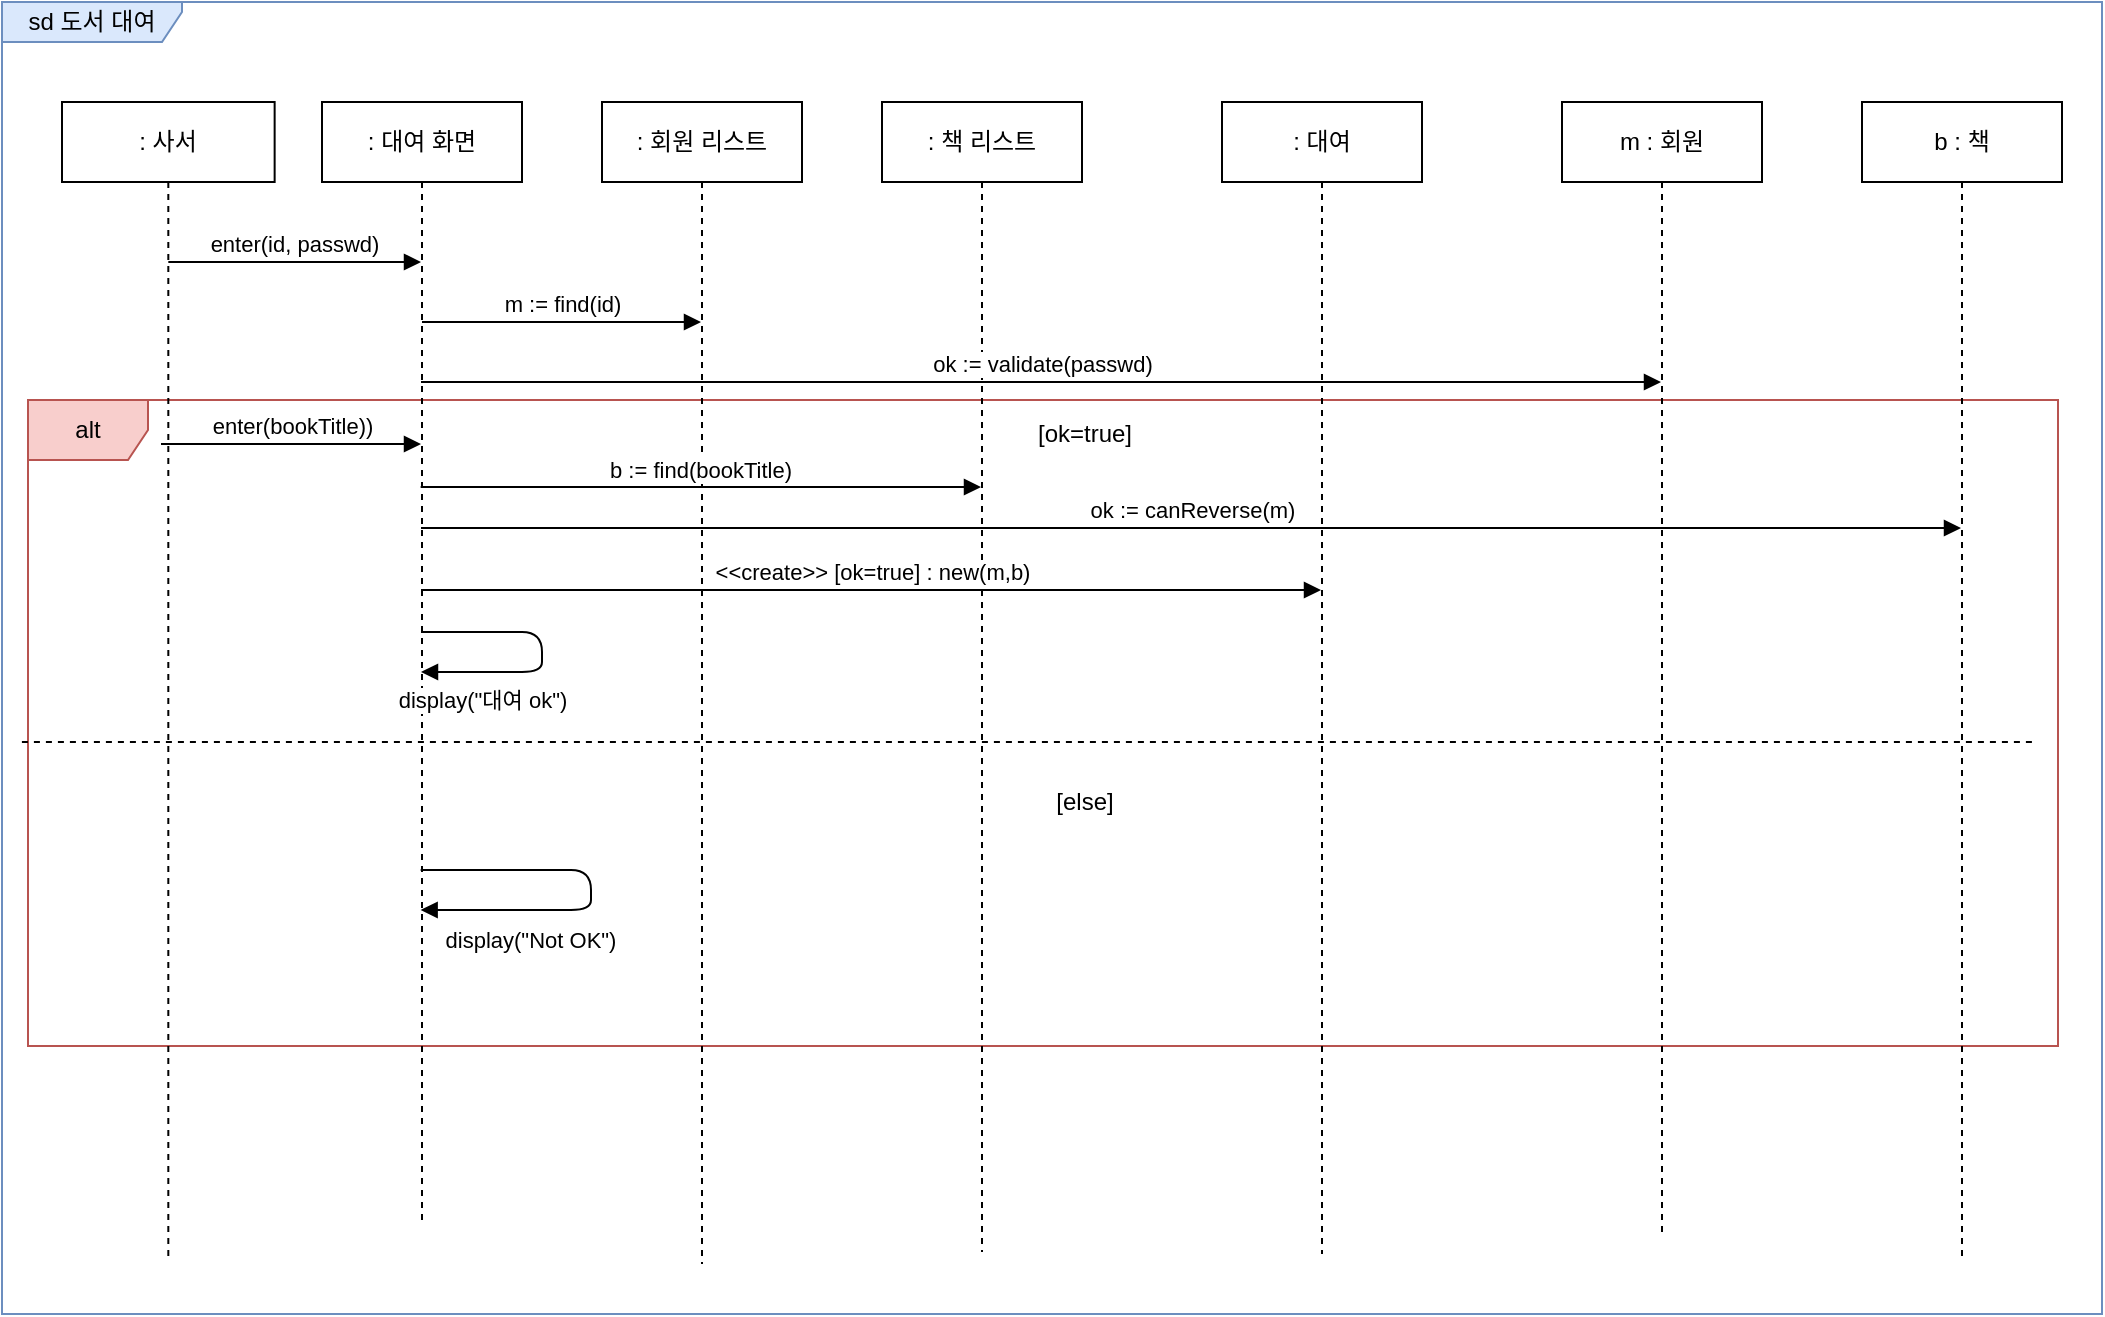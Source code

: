 <mxfile version="14.4.3" type="device"><diagram id="xjo-cmTGhSLS6a9NaMhr" name="페이지-1"><mxGraphModel dx="1863" dy="846" grid="0" gridSize="10" guides="1" tooltips="1" connect="1" arrows="1" fold="1" page="0" pageScale="1" pageWidth="827" pageHeight="1169" math="0" shadow="0"><root><mxCell id="0"/><mxCell id="1" parent="0"/><mxCell id="wlKha1ADkZq0OzP-Uf5L-2" value="sd 도서 대여" style="shape=umlFrame;whiteSpace=wrap;html=1;width=90;height=20;fillColor=#dae8fc;strokeColor=#6c8ebf;" parent="1" vertex="1"><mxGeometry x="-60" y="120" width="1050" height="656" as="geometry"/></mxCell><mxCell id="wlKha1ADkZq0OzP-Uf5L-19" value="alt" style="shape=umlFrame;whiteSpace=wrap;html=1;fillColor=#f8cecc;strokeColor=#b85450;" parent="1" vertex="1"><mxGeometry x="-47" y="319" width="1015" height="323" as="geometry"/></mxCell><mxCell id="wlKha1ADkZq0OzP-Uf5L-4" value=": 사서" style="shape=umlLifeline;perimeter=lifelinePerimeter;whiteSpace=wrap;html=1;container=1;collapsible=0;recursiveResize=0;outlineConnect=0;" parent="1" vertex="1"><mxGeometry x="-30" y="170" width="106.32" height="578" as="geometry"/></mxCell><mxCell id="wlKha1ADkZq0OzP-Uf5L-5" value=": 대여 화면" style="shape=umlLifeline;perimeter=lifelinePerimeter;whiteSpace=wrap;html=1;container=1;collapsible=0;recursiveResize=0;outlineConnect=0;" parent="1" vertex="1"><mxGeometry x="100" y="170" width="100" height="559" as="geometry"/></mxCell><mxCell id="wlKha1ADkZq0OzP-Uf5L-6" value=": 회원 리스트" style="shape=umlLifeline;perimeter=lifelinePerimeter;whiteSpace=wrap;html=1;container=1;collapsible=0;recursiveResize=0;outlineConnect=0;" parent="1" vertex="1"><mxGeometry x="240" y="170" width="100" height="581" as="geometry"/></mxCell><mxCell id="wlKha1ADkZq0OzP-Uf5L-7" value=": 책 리스트" style="shape=umlLifeline;perimeter=lifelinePerimeter;whiteSpace=wrap;html=1;container=1;collapsible=0;recursiveResize=0;outlineConnect=0;" parent="1" vertex="1"><mxGeometry x="380" y="170" width="100" height="575" as="geometry"/></mxCell><mxCell id="wlKha1ADkZq0OzP-Uf5L-8" value=": 대여" style="shape=umlLifeline;perimeter=lifelinePerimeter;whiteSpace=wrap;html=1;container=1;collapsible=0;recursiveResize=0;outlineConnect=0;" parent="1" vertex="1"><mxGeometry x="550" y="170" width="100" height="576" as="geometry"/></mxCell><mxCell id="wlKha1ADkZq0OzP-Uf5L-9" value="m : 회원" style="shape=umlLifeline;perimeter=lifelinePerimeter;whiteSpace=wrap;html=1;container=1;collapsible=0;recursiveResize=0;outlineConnect=0;" parent="1" vertex="1"><mxGeometry x="720" y="170" width="100" height="568" as="geometry"/></mxCell><mxCell id="wlKha1ADkZq0OzP-Uf5L-10" value="b : 책" style="shape=umlLifeline;perimeter=lifelinePerimeter;whiteSpace=wrap;html=1;container=1;collapsible=0;recursiveResize=0;outlineConnect=0;" parent="1" vertex="1"><mxGeometry x="870" y="170" width="100" height="577" as="geometry"/></mxCell><mxCell id="wlKha1ADkZq0OzP-Uf5L-11" value="enter(id, passwd)" style="html=1;verticalAlign=bottom;endArrow=block;" parent="1" source="wlKha1ADkZq0OzP-Uf5L-4" target="wlKha1ADkZq0OzP-Uf5L-5" edge="1"><mxGeometry width="80" relative="1" as="geometry"><mxPoint x="60" y="260" as="sourcePoint"/><mxPoint x="140" y="260" as="targetPoint"/><Array as="points"><mxPoint x="110" y="250"/></Array></mxGeometry></mxCell><mxCell id="wlKha1ADkZq0OzP-Uf5L-12" value="m := find(id)" style="html=1;verticalAlign=bottom;endArrow=block;" parent="1" source="wlKha1ADkZq0OzP-Uf5L-5" target="wlKha1ADkZq0OzP-Uf5L-6" edge="1"><mxGeometry width="80" relative="1" as="geometry"><mxPoint x="160" y="280" as="sourcePoint"/><mxPoint x="290" y="280" as="targetPoint"/><Array as="points"><mxPoint x="250.5" y="280"/></Array></mxGeometry></mxCell><mxCell id="wlKha1ADkZq0OzP-Uf5L-13" value="ok := validate(passwd)" style="html=1;verticalAlign=bottom;endArrow=block;" parent="1" edge="1"><mxGeometry width="80" relative="1" as="geometry"><mxPoint x="149.5" y="310" as="sourcePoint"/><mxPoint x="769.5" y="310" as="targetPoint"/><Array as="points"><mxPoint x="260.5" y="310"/></Array></mxGeometry></mxCell><mxCell id="wlKha1ADkZq0OzP-Uf5L-14" value="enter(bookTitle))" style="html=1;verticalAlign=bottom;endArrow=block;" parent="1" edge="1"><mxGeometry width="80" relative="1" as="geometry"><mxPoint x="19.5" y="341" as="sourcePoint"/><mxPoint x="149.5" y="341" as="targetPoint"/><Array as="points"><mxPoint x="120" y="341"/></Array></mxGeometry></mxCell><mxCell id="wlKha1ADkZq0OzP-Uf5L-15" value="b := find(bookTitle)" style="html=1;verticalAlign=bottom;endArrow=block;" parent="1" edge="1"><mxGeometry width="80" relative="1" as="geometry"><mxPoint x="149.324" y="362.5" as="sourcePoint"/><mxPoint x="429.5" y="362.5" as="targetPoint"/><Array as="points"/></mxGeometry></mxCell><mxCell id="wlKha1ADkZq0OzP-Uf5L-16" value="ok := canReverse(m)" style="html=1;verticalAlign=bottom;endArrow=block;" parent="1" edge="1"><mxGeometry width="80" relative="1" as="geometry"><mxPoint x="149.5" y="383" as="sourcePoint"/><mxPoint x="919.5" y="383" as="targetPoint"/><Array as="points"/></mxGeometry></mxCell><mxCell id="wlKha1ADkZq0OzP-Uf5L-17" value="&amp;lt;&amp;lt;create&amp;gt;&amp;gt; [ok=true] : new(m,b)" style="html=1;verticalAlign=bottom;endArrow=block;" parent="1" edge="1"><mxGeometry width="80" relative="1" as="geometry"><mxPoint x="149.5" y="414" as="sourcePoint"/><mxPoint x="599.5" y="414" as="targetPoint"/><Array as="points"/></mxGeometry></mxCell><mxCell id="wlKha1ADkZq0OzP-Uf5L-18" value="display(&quot;대여 ok&quot;)" style="html=1;verticalAlign=bottom;endArrow=block;" parent="1" edge="1"><mxGeometry x="0.567" y="23" width="80" relative="1" as="geometry"><mxPoint x="149.5" y="435" as="sourcePoint"/><mxPoint x="149.5" y="455" as="targetPoint"/><Array as="points"><mxPoint x="210" y="435"/><mxPoint x="210" y="455"/></Array><mxPoint as="offset"/></mxGeometry></mxCell><mxCell id="wlKha1ADkZq0OzP-Uf5L-20" value="" style="endArrow=none;dashed=1;html=1;exitX=-0.003;exitY=0.449;exitDx=0;exitDy=0;exitPerimeter=0;entryX=0.99;entryY=0.449;entryDx=0;entryDy=0;entryPerimeter=0;" parent="1" edge="1"><mxGeometry width="50" height="50" relative="1" as="geometry"><mxPoint x="-50.045" y="490.027" as="sourcePoint"/><mxPoint x="957.85" y="490.027" as="targetPoint"/></mxGeometry></mxCell><mxCell id="wlKha1ADkZq0OzP-Uf5L-21" value="[ok=true]" style="text;html=1;align=center;verticalAlign=middle;resizable=0;points=[];autosize=1;" parent="1" vertex="1"><mxGeometry x="452" y="327" width="57" height="18" as="geometry"/></mxCell><mxCell id="wlKha1ADkZq0OzP-Uf5L-22" value="[else]" style="text;html=1;align=center;verticalAlign=middle;resizable=0;points=[];autosize=1;" parent="1" vertex="1"><mxGeometry x="461" y="511" width="39" height="18" as="geometry"/></mxCell><mxCell id="wlKha1ADkZq0OzP-Uf5L-23" value="display(&quot;Not OK&quot;)" style="html=1;verticalAlign=bottom;endArrow=block;" parent="1" edge="1"><mxGeometry x="0.425" y="24" width="80" relative="1" as="geometry"><mxPoint x="149.324" y="554" as="sourcePoint"/><mxPoint x="149.324" y="574" as="targetPoint"/><Array as="points"><mxPoint x="234.5" y="554"/><mxPoint x="234.5" y="574"/></Array><mxPoint as="offset"/></mxGeometry></mxCell></root></mxGraphModel></diagram></mxfile>